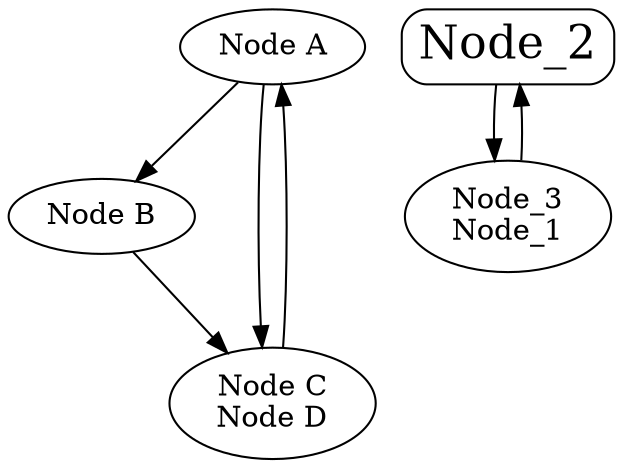 digraph G {
A [label="Node A"];
B [label="Node B"];
A -> B;
subgraph "sub_graph" {
label="sub_graph";
Node_2 [shape=Mrecord, fontsize=22, label="Node_2"];
Node_3_Node_1 [label="Node_3\nNode_1"];
Node_3_Node_1 -> Node_2;
Node_2 -> Node_3_Node_1;
}

C_D [label="Node C\nNode D"];
C_D -> A;
A -> C_D;
B -> C_D;
}
